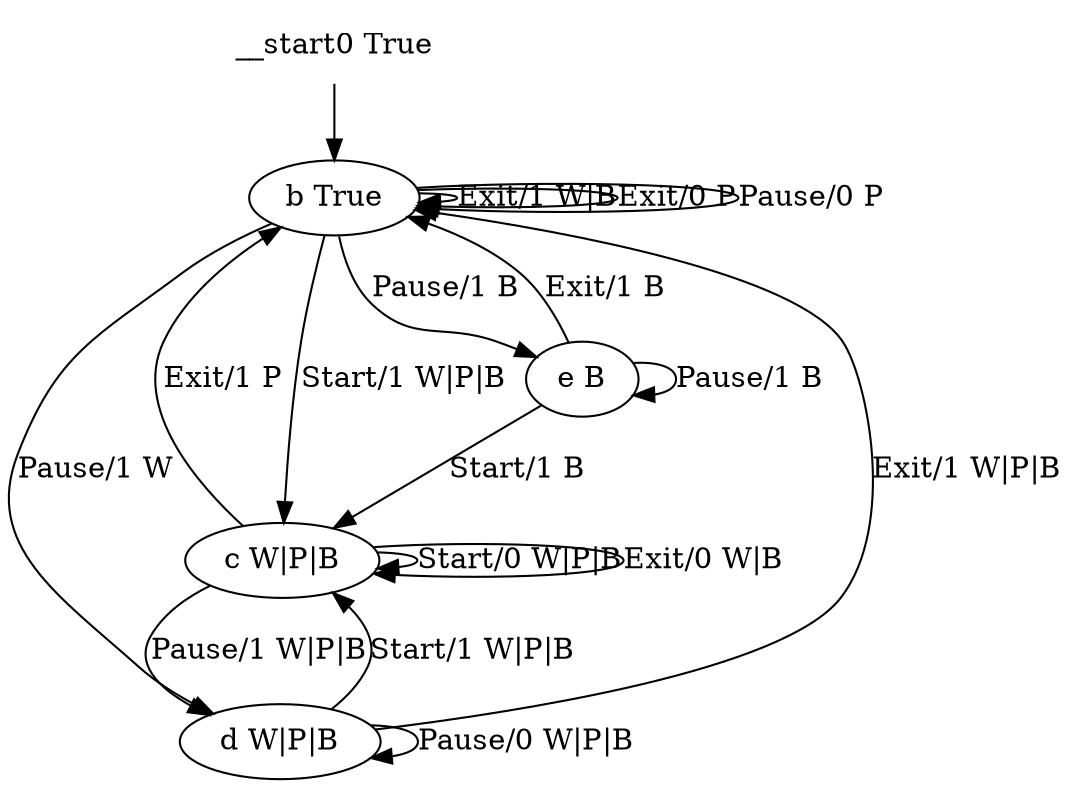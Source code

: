 digraph "" {
	node [label="\N"];
	__start0	[feature=True,
		label="__start0 True",
		shape=none];
	b	[feature=True,
		label="b True"];
	__start0 -> b	[key=0];
	b -> b	[key=0,
		feature="W|B",
		label="Exit/1 W|B"];
	b -> b	[key=1,
		feature=P,
		label="Exit/0 P"];
	b -> b	[key=2,
		feature=P,
		label="Pause/0 P"];
	c	[feature="W|P|B",
		label="c W|P|B"];
	b -> c	[key=0,
		feature="W|P|B",
		label="Start/1 W|P|B"];
	d	[feature="W|P|B",
		label="d W|P|B"];
	b -> d	[key=0,
		feature=W,
		label="Pause/1 W"];
	e	[feature=B,
		label="e B"];
	b -> e	[key=0,
		feature=B,
		label="Pause/1 B"];
	c -> b	[key=0,
		feature=P,
		label="Exit/1 P"];
	c -> c	[key=0,
		feature="W|P|B",
		label="Start/0 W|P|B"];
	c -> c	[key=1,
		feature="W|B",
		label="Exit/0 W|B"];
	c -> d	[key=0,
		feature="W|P|B",
		label="Pause/1 W|P|B"];
	d -> b	[key=0,
		feature="W|P|B",
		label="Exit/1 W|P|B"];
	d -> c	[key=0,
		feature="W|P|B",
		label="Start/1 W|P|B"];
	d -> d	[key=0,
		feature="W|P|B",
		label="Pause/0 W|P|B"];
	e -> b	[key=0,
		feature=B,
		label="Exit/1 B"];
	e -> c	[key=0,
		feature=B,
		label="Start/1 B"];
	e -> e	[key=0,
		feature=B,
		label="Pause/1 B"];
}
